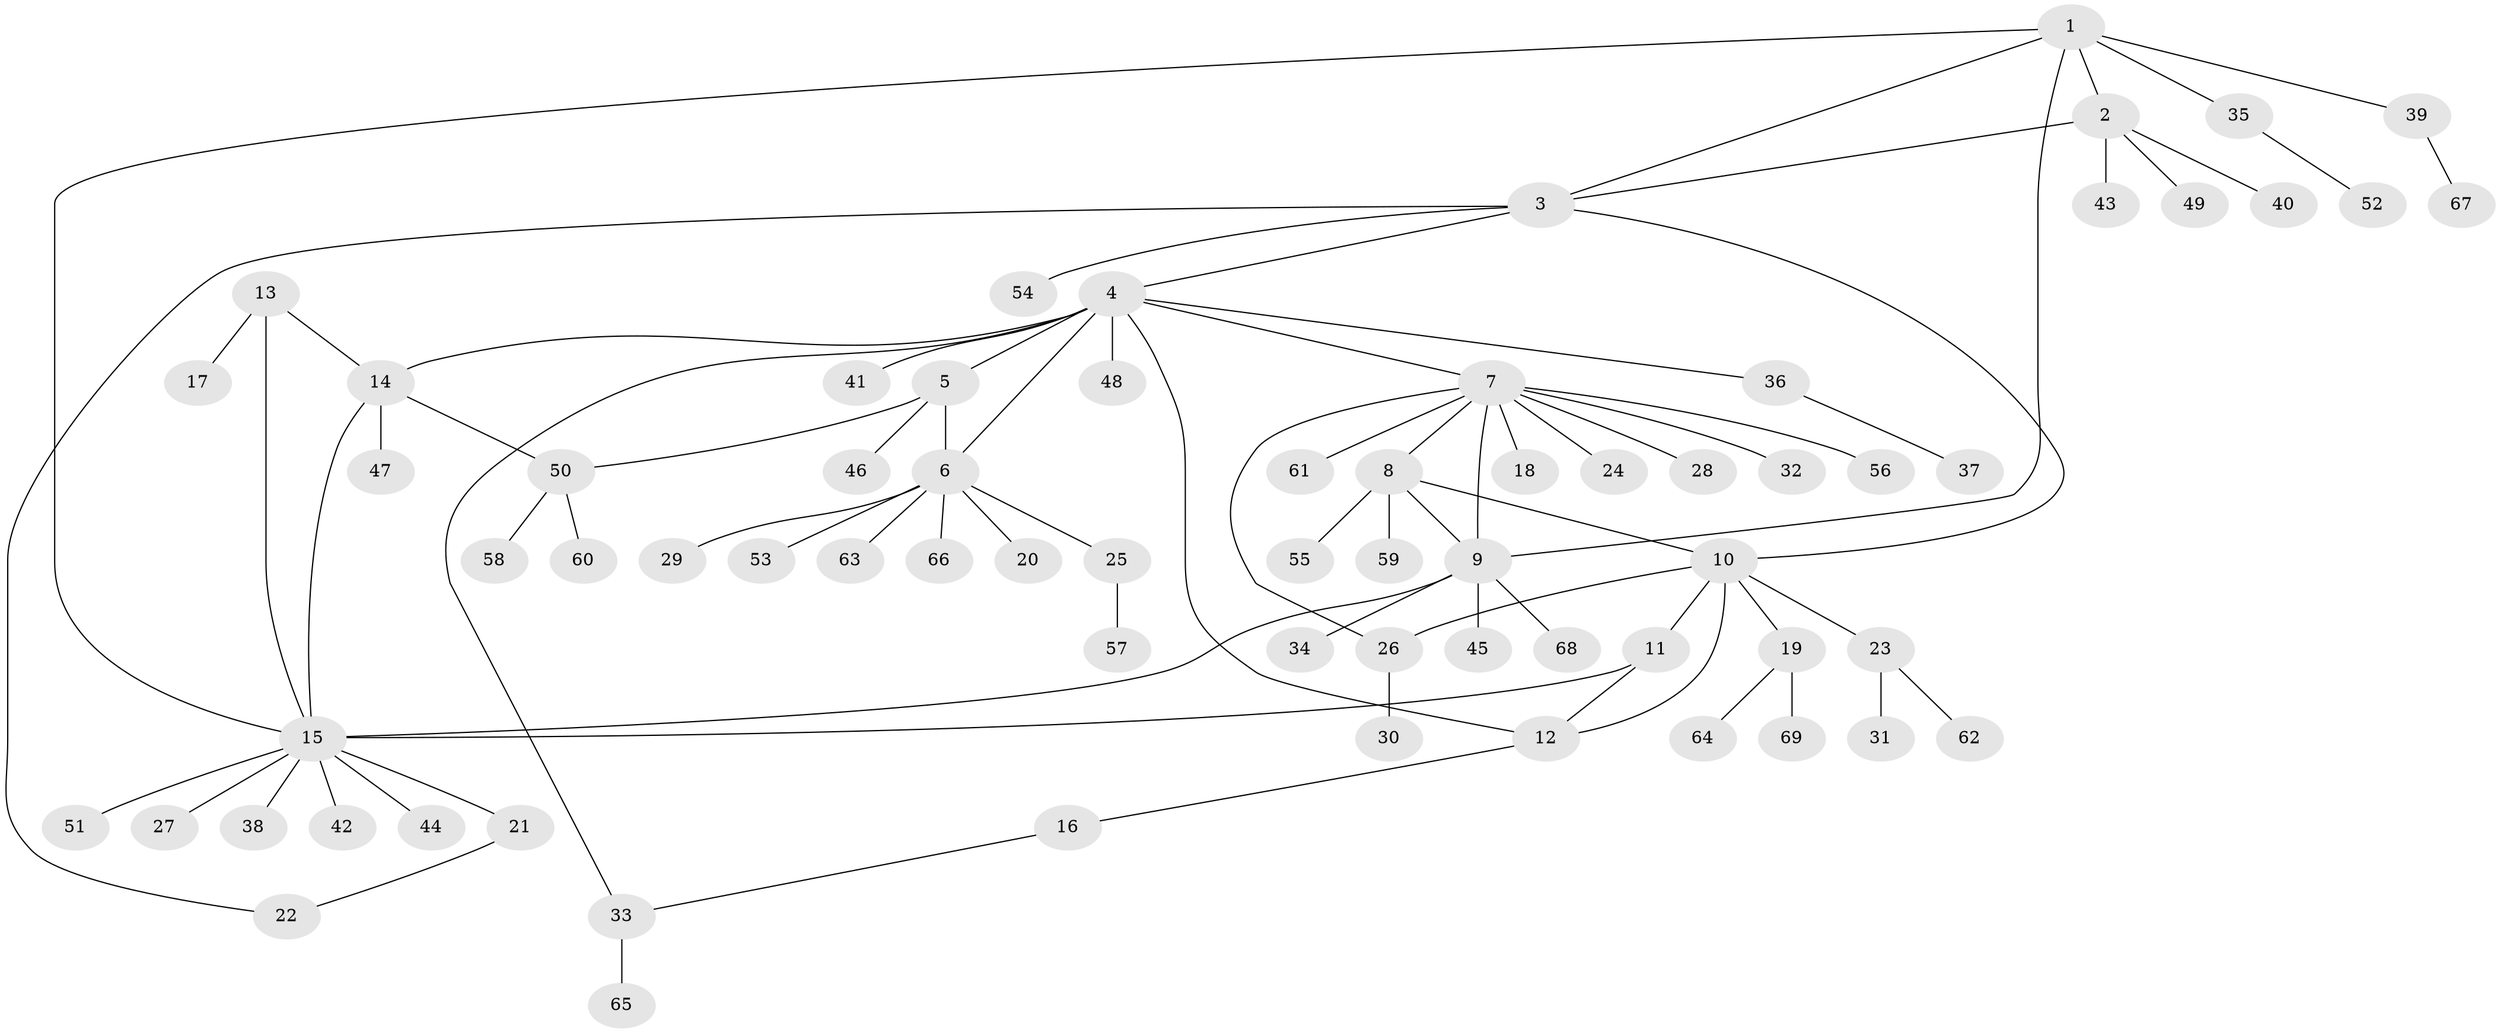 // coarse degree distribution, {4: 0.0975609756097561, 14: 0.024390243902439025, 12: 0.024390243902439025, 5: 0.024390243902439025, 1: 0.7560975609756098, 8: 0.024390243902439025, 2: 0.04878048780487805}
// Generated by graph-tools (version 1.1) at 2025/58/03/04/25 21:58:20]
// undirected, 69 vertices, 83 edges
graph export_dot {
graph [start="1"]
  node [color=gray90,style=filled];
  1;
  2;
  3;
  4;
  5;
  6;
  7;
  8;
  9;
  10;
  11;
  12;
  13;
  14;
  15;
  16;
  17;
  18;
  19;
  20;
  21;
  22;
  23;
  24;
  25;
  26;
  27;
  28;
  29;
  30;
  31;
  32;
  33;
  34;
  35;
  36;
  37;
  38;
  39;
  40;
  41;
  42;
  43;
  44;
  45;
  46;
  47;
  48;
  49;
  50;
  51;
  52;
  53;
  54;
  55;
  56;
  57;
  58;
  59;
  60;
  61;
  62;
  63;
  64;
  65;
  66;
  67;
  68;
  69;
  1 -- 2;
  1 -- 3;
  1 -- 9;
  1 -- 15;
  1 -- 35;
  1 -- 39;
  2 -- 3;
  2 -- 40;
  2 -- 43;
  2 -- 49;
  3 -- 4;
  3 -- 10;
  3 -- 22;
  3 -- 54;
  4 -- 5;
  4 -- 6;
  4 -- 7;
  4 -- 12;
  4 -- 14;
  4 -- 33;
  4 -- 36;
  4 -- 41;
  4 -- 48;
  5 -- 6;
  5 -- 46;
  5 -- 50;
  6 -- 20;
  6 -- 25;
  6 -- 29;
  6 -- 53;
  6 -- 63;
  6 -- 66;
  7 -- 8;
  7 -- 9;
  7 -- 18;
  7 -- 24;
  7 -- 26;
  7 -- 28;
  7 -- 32;
  7 -- 56;
  7 -- 61;
  8 -- 9;
  8 -- 10;
  8 -- 55;
  8 -- 59;
  9 -- 15;
  9 -- 34;
  9 -- 45;
  9 -- 68;
  10 -- 11;
  10 -- 12;
  10 -- 19;
  10 -- 23;
  10 -- 26;
  11 -- 12;
  11 -- 15;
  12 -- 16;
  13 -- 14;
  13 -- 15;
  13 -- 17;
  14 -- 15;
  14 -- 47;
  14 -- 50;
  15 -- 21;
  15 -- 27;
  15 -- 38;
  15 -- 42;
  15 -- 44;
  15 -- 51;
  16 -- 33;
  19 -- 64;
  19 -- 69;
  21 -- 22;
  23 -- 31;
  23 -- 62;
  25 -- 57;
  26 -- 30;
  33 -- 65;
  35 -- 52;
  36 -- 37;
  39 -- 67;
  50 -- 58;
  50 -- 60;
}
